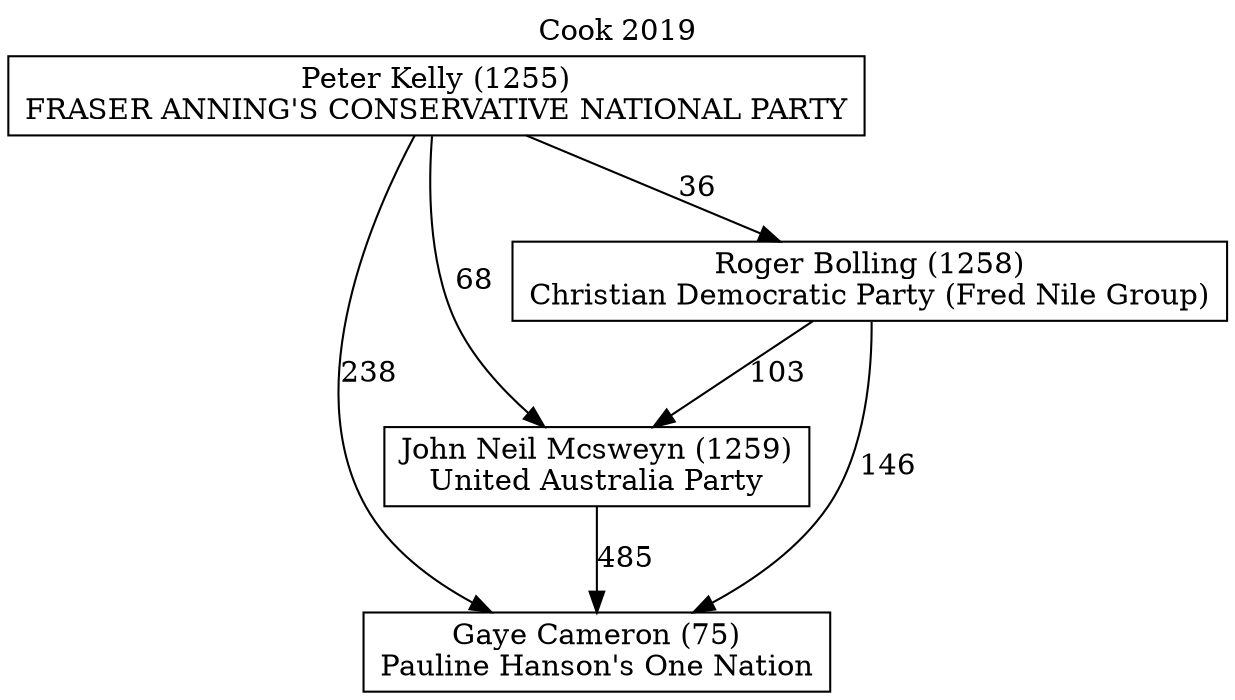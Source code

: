 // House preference flow
digraph "Gaye Cameron (75)_Cook_2019" {
	graph [label="Cook 2019" labelloc=t mclimit=2]
	node [shape=box]
	"Gaye Cameron (75)" [label="Gaye Cameron (75)
Pauline Hanson's One Nation"]
	"John Neil Mcsweyn (1259)" [label="John Neil Mcsweyn (1259)
United Australia Party"]
	"Roger Bolling (1258)" [label="Roger Bolling (1258)
Christian Democratic Party (Fred Nile Group)"]
	"Peter Kelly (1255)" [label="Peter Kelly (1255)
FRASER ANNING'S CONSERVATIVE NATIONAL PARTY"]
	"John Neil Mcsweyn (1259)" -> "Gaye Cameron (75)" [label=485]
	"Roger Bolling (1258)" -> "John Neil Mcsweyn (1259)" [label=103]
	"Peter Kelly (1255)" -> "Roger Bolling (1258)" [label=36]
	"Roger Bolling (1258)" -> "Gaye Cameron (75)" [label=146]
	"Peter Kelly (1255)" -> "Gaye Cameron (75)" [label=238]
	"Peter Kelly (1255)" -> "John Neil Mcsweyn (1259)" [label=68]
}
